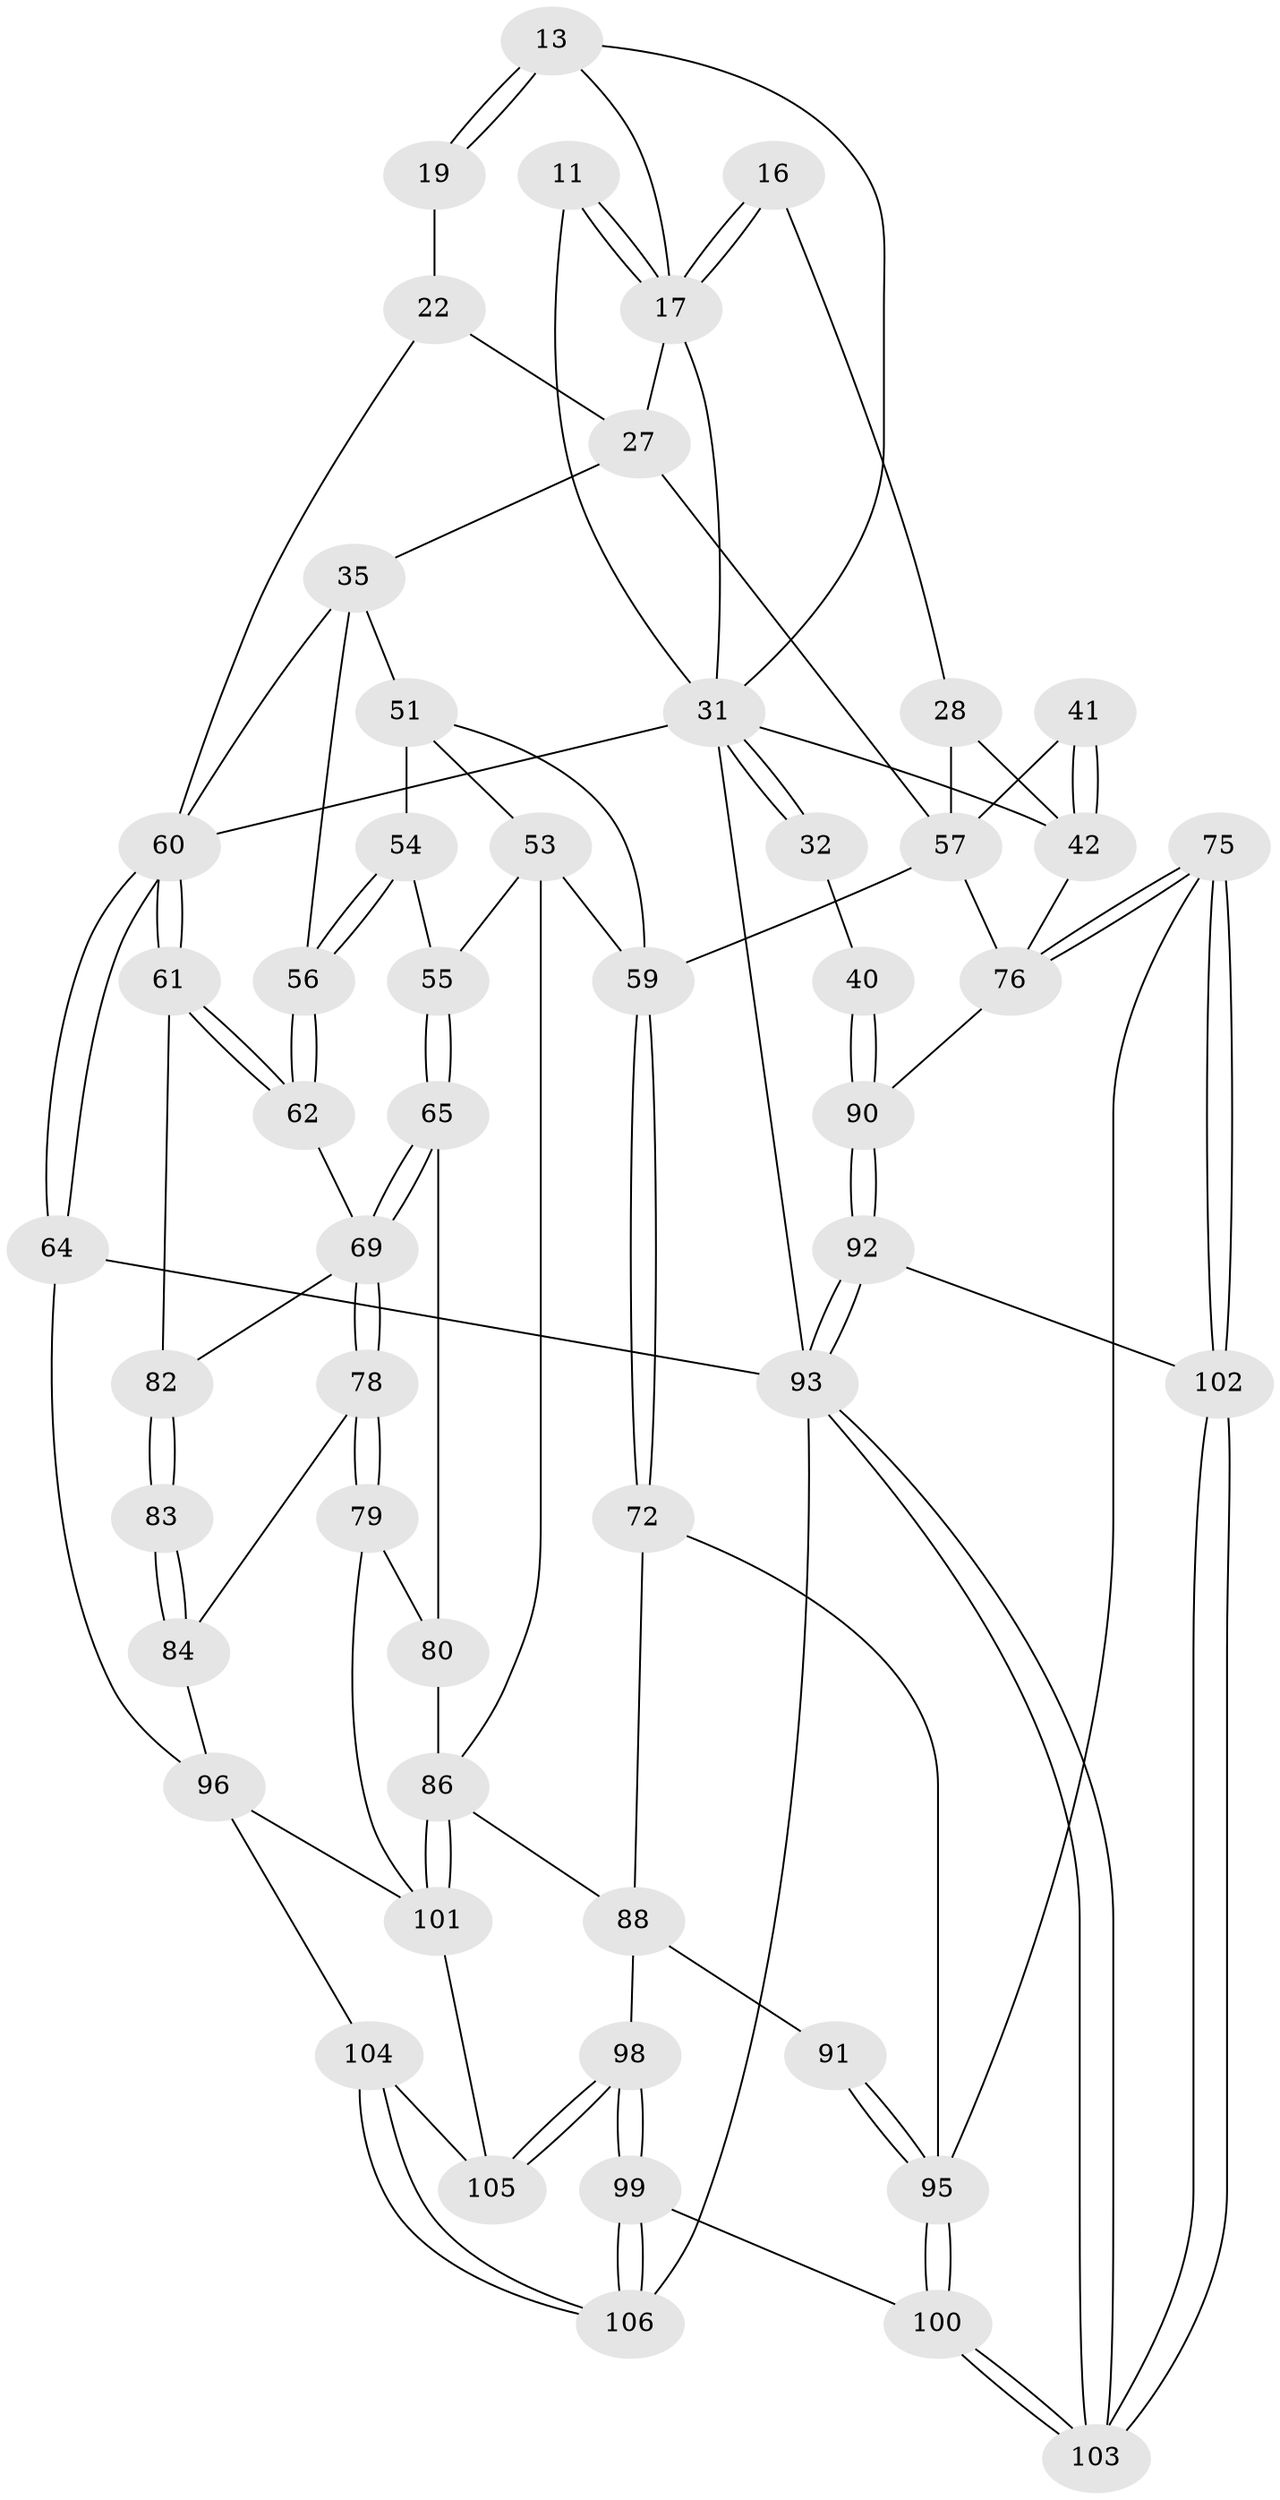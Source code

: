 // original degree distribution, {3: 0.018867924528301886, 5: 0.4528301886792453, 4: 0.27358490566037735, 6: 0.25471698113207547}
// Generated by graph-tools (version 1.1) at 2025/01/03/09/25 05:01:57]
// undirected, 53 vertices, 120 edges
graph export_dot {
graph [start="1"]
  node [color=gray90,style=filled];
  11 [pos="+0.1982280804501113+0.1765825013735366"];
  13 [pos="+0.5963636793160156+0.05532991663219851",super="+3"];
  16 [pos="+0.4320504530659199+0.24074220623442186"];
  17 [pos="+0.35296528700124696+0.17239731580864004",super="+9+10+15"];
  19 [pos="+0.5971358882270619+0.07181743798916423",super="+18"];
  22 [pos="+0.768851979954011+0.11172154270231564",super="+20"];
  27 [pos="+0.4939029164186055+0.27545131809858353",super="+21"];
  28 [pos="+0.32945934238252794+0.34051315661136466"];
  31 [pos="+0.10439271816166405+0.31451004481083267",super="+12+6+5"];
  32 [pos="+0+0.3341939274239331"];
  35 [pos="+0.9055574251217157+0.3762236241741582",super="+26+34"];
  40 [pos="+0+0.5411674643057333"];
  41 [pos="+0.34237366871204605+0.4926205658850111"];
  42 [pos="+0.2660217346572915+0.4927412200088527",super="+29+30"];
  51 [pos="+0.7388196441008704+0.45189266957207475",super="+46+50"];
  53 [pos="+0.5932492044606609+0.5985053272118962",super="+52"];
  54 [pos="+0.8258873200881022+0.5720867031012685"];
  55 [pos="+0.816873050626289+0.5771719819450268"];
  56 [pos="+0.8299931272879173+0.5725221075453594"];
  57 [pos="+0.3391236589243175+0.6204064187055865",super="+45"];
  59 [pos="+0.4088365237217476+0.6255918812906895",super="+49"];
  60 [pos="+1+0.6352345057332875",super="+33+24"];
  61 [pos="+1+0.6523817438849552"];
  62 [pos="+0.8408465241775455+0.5869663688260469"];
  64 [pos="+1+1"];
  65 [pos="+0.7814760056595773+0.6231647915420742"];
  69 [pos="+0.8037550488743287+0.7314189461643859",super="+68"];
  72 [pos="+0.41280471836511073+0.6619765603834479",super="+71"];
  75 [pos="+0.21955186894892378+0.720329675704299"];
  76 [pos="+0.2189510903311762+0.7179997047822464",super="+58"];
  78 [pos="+0.7939108001812478+0.7613729960161106"];
  79 [pos="+0.7635233831923262+0.7783339225156031"];
  80 [pos="+0.7593913268154615+0.7772351721582583",super="+66"];
  82 [pos="+0.9683641327402542+0.6793697652005467",super="+81"];
  83 [pos="+0.8937507266748421+0.7597272574162516"];
  84 [pos="+0.8900523400547479+0.7708250043801336"];
  86 [pos="+0.5749443951476947+0.8408399201839162",super="+85+67"];
  88 [pos="+0.4780291752080923+0.7810079382657749",super="+87"];
  90 [pos="+0+0.7886618665595586",super="+77+39"];
  91 [pos="+0.4283256613524457+0.7929536102460876"];
  92 [pos="+0+0.8902543335036859"];
  93 [pos="+0+1",super="+63"];
  95 [pos="+0.36846191611494516+0.8231011846310183",super="+74+89"];
  96 [pos="+0.7973935070912064+0.8552381096997544",super="+94"];
  98 [pos="+0.5595217999952895+0.9482147986407695"];
  99 [pos="+0.4693892657672813+1"];
  100 [pos="+0.38844081383213114+1"];
  101 [pos="+0.7329855017803485+0.8812760970125758",super="+97"];
  102 [pos="+0.1626033527372783+0.8656126915374821"];
  103 [pos="+0.34777016403825967+1"];
  104 [pos="+0.7685442615156767+0.9390095284767225"];
  105 [pos="+0.7317716024397195+0.9264166684211509"];
  106 [pos="+1+1"];
  11 -- 17 [weight=2];
  11 -- 17;
  11 -- 31;
  13 -- 19 [weight=2];
  13 -- 19;
  13 -- 17 [weight=2];
  13 -- 31;
  16 -- 17 [weight=2];
  16 -- 17;
  16 -- 28;
  17 -- 31;
  17 -- 27;
  19 -- 22 [weight=2];
  22 -- 60;
  22 -- 27;
  27 -- 35;
  27 -- 57;
  28 -- 42;
  28 -- 57;
  31 -- 32 [weight=2];
  31 -- 32;
  31 -- 42;
  31 -- 93 [weight=2];
  31 -- 60;
  32 -- 40;
  35 -- 60 [weight=2];
  35 -- 56;
  35 -- 51 [weight=2];
  40 -- 90 [weight=2];
  40 -- 90;
  41 -- 42;
  41 -- 42;
  41 -- 57 [weight=2];
  42 -- 76 [weight=2];
  51 -- 54;
  51 -- 59;
  51 -- 53;
  53 -- 86;
  53 -- 59;
  53 -- 55;
  54 -- 55;
  54 -- 56;
  54 -- 56;
  55 -- 65;
  55 -- 65;
  56 -- 62;
  56 -- 62;
  57 -- 59 [weight=2];
  57 -- 76;
  59 -- 72 [weight=2];
  59 -- 72;
  60 -- 61;
  60 -- 61;
  60 -- 64;
  60 -- 64;
  61 -- 62;
  61 -- 62;
  61 -- 82;
  62 -- 69;
  64 -- 93;
  64 -- 96;
  65 -- 69;
  65 -- 69;
  65 -- 80;
  69 -- 78;
  69 -- 78;
  69 -- 82;
  72 -- 88;
  72 -- 95 [weight=2];
  75 -- 76;
  75 -- 76;
  75 -- 102;
  75 -- 102;
  75 -- 95;
  76 -- 90 [weight=2];
  78 -- 79;
  78 -- 79;
  78 -- 84;
  79 -- 80;
  79 -- 101;
  80 -- 86 [weight=2];
  82 -- 83 [weight=2];
  82 -- 83;
  83 -- 84;
  83 -- 84;
  84 -- 96;
  86 -- 101;
  86 -- 101;
  86 -- 88;
  88 -- 91;
  88 -- 98;
  90 -- 92;
  90 -- 92;
  91 -- 95 [weight=2];
  91 -- 95;
  92 -- 93;
  92 -- 93;
  92 -- 102;
  93 -- 103;
  93 -- 103;
  93 -- 106;
  95 -- 100;
  95 -- 100;
  96 -- 104;
  96 -- 101;
  98 -- 99;
  98 -- 99;
  98 -- 105;
  98 -- 105;
  99 -- 100;
  99 -- 106;
  99 -- 106;
  100 -- 103;
  100 -- 103;
  101 -- 105;
  102 -- 103;
  102 -- 103;
  104 -- 105;
  104 -- 106;
  104 -- 106;
}
